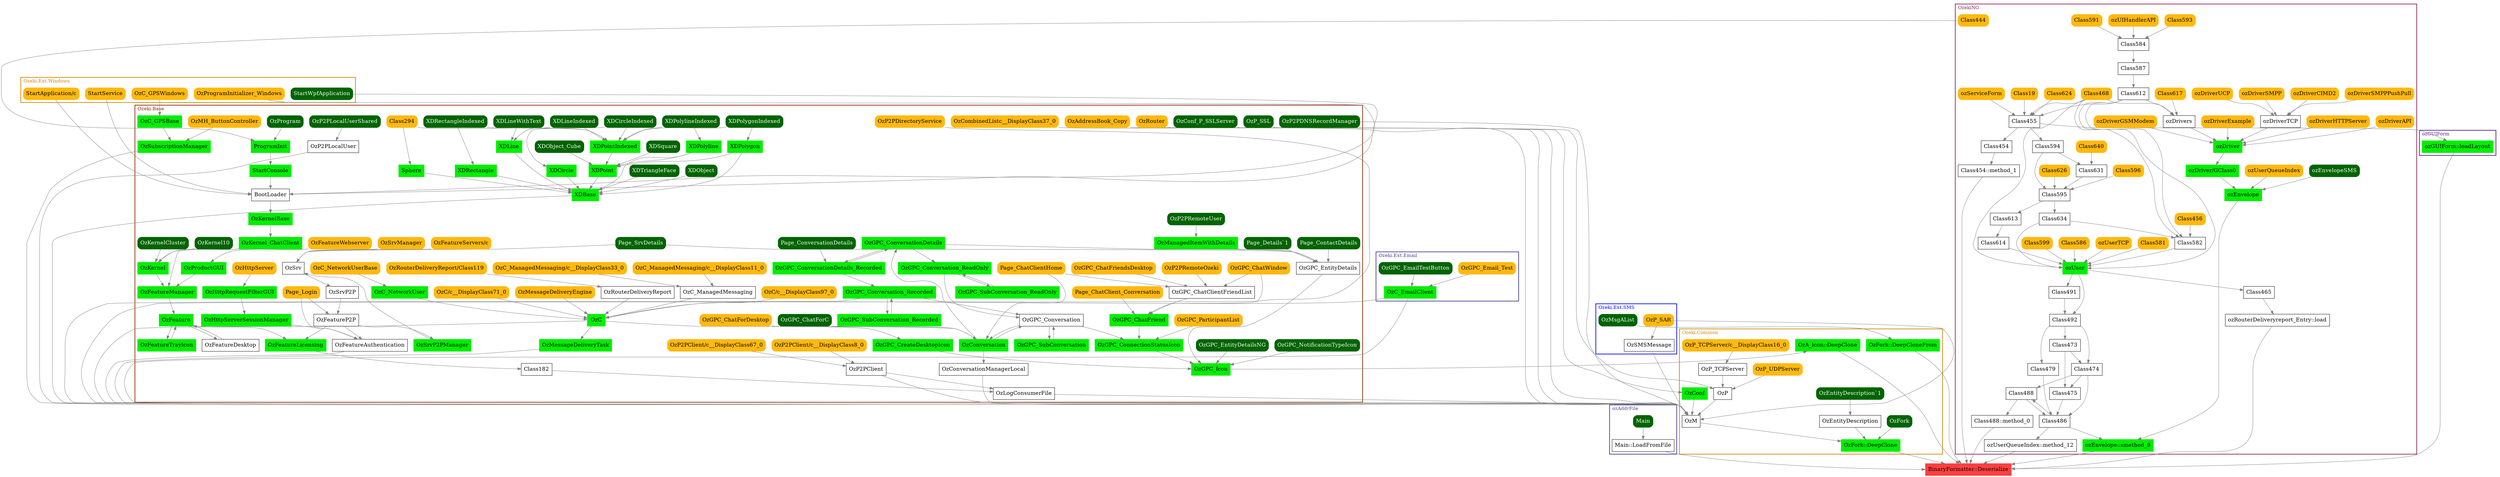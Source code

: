 digraph G {
node [fontsize = 16];
0 [label="BinaryFormatter::Deserialize", shape="box", style="filled", fillcolor="brown1", color="brown1"];
subgraph cluster_0 {
label="ozAddrFile";
color=darkslateblue;
fontcolor=darkslateblue;
penwidth=2;
labeljust=l;
1 [label="Main::LoadFromFile", shape="box"];
2 [label="Main", shape="box", style="filled, rounded", fillcolor="darkgreen", color="darkgreen", fontcolor="white"];
}
subgraph cluster_1 {
label="Ozeki.Common";
color=orange3;
fontcolor=orange3;
penwidth=2;
labeljust=l;
3 [label="OzA_Icon::DeepClone", shape="box", style="filled", fillcolor="green2", color="green2"];
4 [label="OzFork::DeepClone", shape="box", style="filled", fillcolor="green2", color="green2"];
5 [label="OzFork::DeepCloneFrom", shape="box", style="filled", fillcolor="green2", color="green2"];
6 [label="OzFork", shape="box", style="filled, rounded", fillcolor="darkgreen", color="darkgreen", fontcolor="white"];
7 [label="OzEntityDescription", shape="box"];
8 [label="OzM", shape="box"];
9 [label="OzEntityDescription`1", shape="box", style="filled, rounded", fillcolor="darkgreen", color="darkgreen", fontcolor="white"];
10 [label="OzConf", shape="box", style="filled", fillcolor="green2", color="green2"];
11 [label="OzP", shape="box"];
12 [label="OzP_TCPServer", shape="box"];
13 [label="OzP_UDPServer", shape="box", style="filled, rounded", fillcolor="darkgoldenrod1", color="darkgoldenrod1"];
14 [label="OzP_TCPServer/c__DisplayClass16_0", shape="box", style="filled, rounded", fillcolor="darkgoldenrod1", color="darkgoldenrod1"];
}
subgraph cluster_2 {
label="OzekiNG";
color=violetred4;
fontcolor=violetred4;
penwidth=2;
labeljust=l;
15 [label="Class454::method_1", shape="box"];
16 [label="ozRouterDeliveryreport_Entry::load", shape="box"];
17 [label="Class488::method_0", shape="box"];
18 [label="ozUserQueueIndex::method_12", shape="box"];
19 [label="ozEnvelope::smethod_9", shape="box", style="filled", fillcolor="green2", color="green2"];
20 [label="Class454", shape="box"];
21 [label="Class465", shape="box"];
22 [label="Class488", shape="box"];
23 [label="Class486", shape="box"];
24 [label="ozEnvelope", shape="box", style="filled", fillcolor="green2", color="green2"];
25 [label="Class455", shape="box"];
26 [label="ozUser", shape="box", style="filled", fillcolor="green2", color="green2"];
27 [label="Class474", shape="box"];
28 [label="Class479", shape="box"];
29 [label="ozDriver/GClass0", shape="box", style="filled", fillcolor="green2", color="green2"];
30 [label="ozEnvelopeSMS", shape="box", style="filled, rounded", fillcolor="darkgreen", color="darkgreen", fontcolor="white"];
31 [label="Class19", shape="box", style="filled, rounded", fillcolor="darkgoldenrod1", color="darkgoldenrod1"];
32 [label="ozServiceForm", shape="box", style="filled, rounded", fillcolor="darkgoldenrod1", color="darkgoldenrod1"];
33 [label="Class582", shape="box"];
34 [label="Class492", shape="box"];
35 [label="Class475", shape="box"];
36 [label="Class473", shape="box"];
37 [label="ozUserQueueIndex", shape="box", style="filled, rounded", fillcolor="darkgoldenrod1", color="darkgoldenrod1"];
38 [label="ozDriver", shape="box", style="filled", fillcolor="green2", color="green2"];
39 [label="Class491", shape="box"];
40 [label="ozDriverTCP", shape="box"];
41 [label="ozDriverExample", shape="box", style="filled, rounded", fillcolor="darkgoldenrod1", color="darkgoldenrod1"];
42 [label="ozDriverGSMModem", shape="box", style="filled, rounded", fillcolor="darkgoldenrod1", color="darkgoldenrod1"];
43 [label="ozDriverAPI", shape="box", style="filled, rounded", fillcolor="darkgoldenrod1", color="darkgoldenrod1"];
44 [label="ozDriverHTTPServer", shape="box", style="filled, rounded", fillcolor="darkgoldenrod1", color="darkgoldenrod1"];
45 [label="Class468", shape="box", style="filled, rounded", fillcolor="darkgoldenrod1", color="darkgoldenrod1"];
46 [label="Class612", shape="box"];
47 [label="Class634", shape="box"];
48 [label="Class456", shape="box", style="filled, rounded", fillcolor="darkgoldenrod1", color="darkgoldenrod1"];
49 [label="ozDriverSMPPPushPull", shape="box", style="filled, rounded", fillcolor="darkgoldenrod1", color="darkgoldenrod1"];
50 [label="ozDriverCIMD2", shape="box", style="filled, rounded", fillcolor="darkgoldenrod1", color="darkgoldenrod1"];
51 [label="ozDriverSMPP", shape="box", style="filled, rounded", fillcolor="darkgoldenrod1", color="darkgoldenrod1"];
52 [label="ozDriverUCP", shape="box", style="filled, rounded", fillcolor="darkgoldenrod1", color="darkgoldenrod1"];
53 [label="ozDrivers", shape="box"];
54 [label="Class581", shape="box", style="filled, rounded", fillcolor="darkgoldenrod1", color="darkgoldenrod1"];
55 [label="ozUserTCP", shape="box", style="filled, rounded", fillcolor="darkgoldenrod1", color="darkgoldenrod1"];
56 [label="Class586", shape="box", style="filled, rounded", fillcolor="darkgoldenrod1", color="darkgoldenrod1"];
57 [label="Class599", shape="box", style="filled, rounded", fillcolor="darkgoldenrod1", color="darkgoldenrod1"];
58 [label="Class614", shape="box"];
59 [label="Class587", shape="box"];
60 [label="Class595", shape="box"];
61 [label="Class613", shape="box"];
62 [label="Class617", shape="box", style="filled, rounded", fillcolor="darkgoldenrod1", color="darkgoldenrod1"];
63 [label="Class584", shape="box"];
64 [label="Class596", shape="box", style="filled, rounded", fillcolor="darkgoldenrod1", color="darkgoldenrod1"];
65 [label="Class626", shape="box", style="filled, rounded", fillcolor="darkgoldenrod1", color="darkgoldenrod1"];
66 [label="Class591", shape="box", style="filled, rounded", fillcolor="darkgoldenrod1", color="darkgoldenrod1"];
67 [label="Class631", shape="box"];
68 [label="Class594", shape="box"];
69 [label="Class593", shape="box", style="filled, rounded", fillcolor="darkgoldenrod1", color="darkgoldenrod1"];
70 [label="Class640", shape="box", style="filled, rounded", fillcolor="darkgoldenrod1", color="darkgoldenrod1"];
71 [label="ozUIHandlerAPI", shape="box", style="filled, rounded", fillcolor="darkgoldenrod1", color="darkgoldenrod1"];
72 [label="Class624", shape="box", style="filled, rounded", fillcolor="darkgoldenrod1", color="darkgoldenrod1"];
73 [label="Class444", shape="box", style="filled, rounded", fillcolor="darkgoldenrod1", color="darkgoldenrod1"];
}
subgraph cluster_3 {
label="ozGUIForm";
color=purple4;
fontcolor=purple4;
penwidth=2;
labeljust=l;
74 [label="ozGUIForm::loadLayout", shape="box", style="filled", fillcolor="green2", color="green2"];
}
subgraph cluster_4 {
label="Ozeki.Base";
color=orangered4;
fontcolor=orangered4;
penwidth=2;
labeljust=l;
75 [label="OzGPC_Icon", shape="box", style="filled", fillcolor="green2", color="green2"];
76 [label="OzGPC_EntityDetails", shape="box"];
77 [label="OzGPC_NotificationTypeIcon", shape="box", style="filled, rounded", fillcolor="darkgreen", color="darkgreen", fontcolor="white"];
78 [label="OzGPC_CreateDesktopIcon", shape="box", style="filled", fillcolor="green2", color="green2"];
79 [label="OzGPC_ConnectionStatusIcon", shape="box", style="filled", fillcolor="green2", color="green2"];
80 [label="OzGPC_EntityDetailsNG", shape="box", style="filled, rounded", fillcolor="darkgreen", color="darkgreen", fontcolor="white"];
81 [label="OzGPC_Conversation", shape="box"];
82 [label="OzGPC_ParticipantList", shape="box", style="filled, rounded", fillcolor="darkgoldenrod1", color="darkgoldenrod1"];
83 [label="OzGPC_ChatFriend", shape="box", style="filled", fillcolor="green2", color="green2"];
84 [label="OzManagedItemWithDetails", shape="box", style="filled", fillcolor="green2", color="green2"];
85 [label="Page_ContactDetails", shape="box", style="filled, rounded", fillcolor="darkgreen", color="darkgreen", fontcolor="white"];
86 [label="OzGPC_ConversationDetails", shape="box", style="filled", fillcolor="green2", color="green2"];
87 [label="Page_Details`1", shape="box", style="filled, rounded", fillcolor="darkgreen", color="darkgreen", fontcolor="white"];
88 [label="Page_SrvDetails", shape="box", style="filled, rounded", fillcolor="darkgreen", color="darkgreen", fontcolor="white"];
89 [label="OzC", shape="box", style="filled", fillcolor="green2", color="green2"];
90 [label="Page_ChatClient_Conversation", shape="box", style="filled, rounded", fillcolor="darkgoldenrod1", color="darkgoldenrod1"];
91 [label="OzGPC_ChatClientFriendList", shape="box"];
92 [label="OzGPC_ChatWindow", shape="box", style="filled, rounded", fillcolor="darkgoldenrod1", color="darkgoldenrod1"];
93 [label="OzP2PRemoteUser", shape="box", style="filled, rounded", fillcolor="darkgreen", color="darkgreen", fontcolor="white"];
94 [label="OzConversation", shape="box", style="filled", fillcolor="green2", color="green2"];
95 [label="OzGPC_ConversationDetails_Recorded", shape="box", style="filled", fillcolor="green2", color="green2"];
96 [label="Page_ConversationDetails", shape="box", style="filled, rounded", fillcolor="darkgreen", color="darkgreen", fontcolor="white"];
97 [label="OzGPC_Conversation_Recorded", shape="box", style="filled", fillcolor="green2", color="green2"];
98 [label="OzFeatureAuthentication", shape="box"];
99 [label="OzSubscriptionManager", shape="box", style="filled", fillcolor="green2", color="green2"];
100 [label="OzMessageDeliveryTask", shape="box", style="filled", fillcolor="green2", color="green2"];
101 [label="OzP2PLocalUser", shape="box"];
102 [label="OzCombinedListc__DisplayClass37_0", shape="box", style="filled, rounded", fillcolor="darkgoldenrod1", color="darkgoldenrod1"];
103 [label="OzAddressBook_Copy", shape="box", style="filled, rounded", fillcolor="darkgoldenrod1", color="darkgoldenrod1"];
104 [label="OzRouter", shape="box", style="filled, rounded", fillcolor="darkgoldenrod1", color="darkgoldenrod1"];
105 [label="OzLogConsumerFile", shape="box"];
106 [label="OzP2PDNSRecordManager", shape="box", style="filled, rounded", fillcolor="darkgreen", color="darkgreen", fontcolor="white"];
107 [label="OzP2PClient", shape="box"];
108 [label="OzConversationManagerLocal", shape="box"];
109 [label="OzP2PDirectoryService", shape="box", style="filled, rounded", fillcolor="darkgoldenrod1", color="darkgoldenrod1"];
110 [label="XDBase", shape="box", style="filled", fillcolor="green2", color="green2"];
111 [label="OzGPC_Conversation_ReadOnly", shape="box", style="filled", fillcolor="green2", color="green2"];
112 [label="OzGPC_SubConversation", shape="box", style="filled", fillcolor="green2", color="green2"];
113 [label="OzGPC_SubConversation_Recorded", shape="box", style="filled", fillcolor="green2", color="green2"];
114 [label="Page_ChatClientHome", shape="box", style="filled, rounded", fillcolor="darkgoldenrod1", color="darkgoldenrod1"];
115 [label="OzP2PRemoteOzeki", shape="box", style="filled, rounded", fillcolor="darkgoldenrod1", color="darkgoldenrod1"];
116 [label="OzGPC_ChatFriendsDesktop", shape="box", style="filled, rounded", fillcolor="darkgoldenrod1", color="darkgoldenrod1"];
117 [label="OzRouterDeliveryReport", shape="box"];
118 [label="OzP2PClient/c__DisplayClass8_0", shape="box", style="filled, rounded", fillcolor="darkgoldenrod1", color="darkgoldenrod1"];
119 [label="XDObject", shape="box", style="filled, rounded", fillcolor="darkgreen", color="darkgreen", fontcolor="white"];
120 [label="XDCircle", shape="box", style="filled", fillcolor="green2", color="green2"];
121 [label="XDLine", shape="box", style="filled", fillcolor="green2", color="green2"];
122 [label="XDPoint", shape="box", style="filled", fillcolor="green2", color="green2"];
123 [label="XDPolygon", shape="box", style="filled", fillcolor="green2", color="green2"];
124 [label="XDPolyline", shape="box", style="filled", fillcolor="green2", color="green2"];
125 [label="XDRectangle", shape="box", style="filled", fillcolor="green2", color="green2"];
126 [label="Sphere", shape="box", style="filled", fillcolor="green2", color="green2"];
127 [label="XDTriangleFace", shape="box", style="filled, rounded", fillcolor="darkgreen", color="darkgreen", fontcolor="white"];
128 [label="OzConf_P_SSLServer", shape="box", style="filled, rounded", fillcolor="darkgreen", color="darkgreen", fontcolor="white"];
129 [label="OzGPC_SubConversation_ReadOnly", shape="box", style="filled", fillcolor="green2", color="green2"];
130 [label="OzGPC_ChatForC", shape="box", style="filled, rounded", fillcolor="darkgreen", color="darkgreen", fontcolor="white"];
131 [label="OzGPC_ChatForDesktop", shape="box", style="filled, rounded", fillcolor="darkgoldenrod1", color="darkgoldenrod1"];
132 [label="OzRouterDeliveryReport/Class119", shape="box", style="filled, rounded", fillcolor="darkgoldenrod1", color="darkgoldenrod1"];
133 [label="OzC_ManagedMessaging", shape="box"];
134 [label="OzC_NetworkUser", shape="box", style="filled", fillcolor="green2", color="green2"];
135 [label="OzMessageDeliveryEngine", shape="box", style="filled, rounded", fillcolor="darkgoldenrod1", color="darkgoldenrod1"];
136 [label="Class182", shape="box"];
137 [label="OzP2PClient/c__DisplayClass67_0", shape="box", style="filled, rounded", fillcolor="darkgoldenrod1", color="darkgoldenrod1"];
138 [label="XDLineWithText", shape="box", style="filled, rounded", fillcolor="darkgreen", color="darkgreen", fontcolor="white"];
139 [label="XDPointIndexed", shape="box", style="filled", fillcolor="green2", color="green2"];
140 [label="XDObject_Cube", shape="box", style="filled, rounded", fillcolor="darkgreen", color="darkgreen", fontcolor="white"];
141 [label="XDSquare", shape="box", style="filled, rounded", fillcolor="darkgreen", color="darkgreen", fontcolor="white"];
142 [label="XDPolygonIndexed", shape="box", style="filled, rounded", fillcolor="darkgreen", color="darkgreen", fontcolor="white"];
143 [label="XDPolylineIndexed", shape="box", style="filled, rounded", fillcolor="darkgreen", color="darkgreen", fontcolor="white"];
144 [label="OzP_SSL", shape="box", style="filled, rounded", fillcolor="darkgreen", color="darkgreen", fontcolor="white"];
145 [label="OzMH_ButtonController", shape="box", style="filled, rounded", fillcolor="darkgoldenrod1", color="darkgoldenrod1"];
146 [label="OzC_GPSBase", shape="box", style="filled", fillcolor="green2", color="green2"];
147 [label="OzC/c__DisplayClass71_0", shape="box", style="filled, rounded", fillcolor="darkgoldenrod1", color="darkgoldenrod1"];
148 [label="OzC_NetworkUserBase", shape="box", style="filled, rounded", fillcolor="darkgoldenrod1", color="darkgoldenrod1"];
149 [label="OzP2PLocalUserShared", shape="box", style="filled, rounded", fillcolor="darkgreen", color="darkgreen", fontcolor="white"];
150 [label="OzFeatureLicensing", shape="box", style="filled", fillcolor="green2", color="green2"];
151 [label="XDCircleIndexed", shape="box", style="filled, rounded", fillcolor="darkgreen", color="darkgreen", fontcolor="white"];
152 [label="XDLineIndexed", shape="box", style="filled, rounded", fillcolor="darkgreen", color="darkgreen", fontcolor="white"];
153 [label="XDRectangleIndexed", shape="box", style="filled, rounded", fillcolor="darkgreen", color="darkgreen", fontcolor="white"];
154 [label="Class294", shape="box", style="filled, rounded", fillcolor="darkgoldenrod1", color="darkgoldenrod1"];
155 [label="OzFeatureP2P", shape="box"];
156 [label="OzFeature", shape="box", style="filled", fillcolor="green2", color="green2"];
157 [label="OzC/c__DisplayClass97_0", shape="box", style="filled, rounded", fillcolor="darkgoldenrod1", color="darkgoldenrod1"];
158 [label="OzC_ManagedMessaging/c__DisplayClass33_0", shape="box", style="filled, rounded", fillcolor="darkgoldenrod1", color="darkgoldenrod1"];
159 [label="OzFeatureTrayIcon", shape="box", style="filled", fillcolor="green2", color="green2"];
160 [label="OzFeatureManager", shape="box", style="filled", fillcolor="green2", color="green2"];
161 [label="OzSrvP2P", shape="box"];
162 [label="Page_Login", shape="box", style="filled, rounded", fillcolor="darkgoldenrod1", color="darkgoldenrod1"];
163 [label="OzHttpServerSessionManager", shape="box", style="filled", fillcolor="green2", color="green2"];
164 [label="OzKernel_ChatClient", shape="box", style="filled", fillcolor="green2", color="green2"];
165 [label="OzKernel", shape="box", style="filled", fillcolor="green2", color="green2"];
166 [label="OzC_ManagedMessaging/c__DisplayClass11_0", shape="box", style="filled, rounded", fillcolor="darkgoldenrod1", color="darkgoldenrod1"];
167 [label="OzFeatureDesktop", shape="box"];
168 [label="OzKernelBase", shape="box", style="filled", fillcolor="green2", color="green2"];
169 [label="OzKernel10", shape="box", style="filled, rounded", fillcolor="darkgreen", color="darkgreen", fontcolor="white"];
170 [label="OzKernelCluster", shape="box", style="filled, rounded", fillcolor="darkgreen", color="darkgreen", fontcolor="white"];
171 [label="OzSrv", shape="box"];
172 [label="BootLoader", shape="box"];
173 [label="OzHttpRequestFilterGUI", shape="box", style="filled", fillcolor="green2", color="green2"];
174 [label="OzSrvP2PManager", shape="box", style="filled", fillcolor="green2", color="green2"];
175 [label="OzFeatureServers/c", shape="box", style="filled, rounded", fillcolor="darkgoldenrod1", color="darkgoldenrod1"];
176 [label="OzHttpServer", shape="box", style="filled, rounded", fillcolor="darkgoldenrod1", color="darkgoldenrod1"];
177 [label="OzSrvManager", shape="box", style="filled, rounded", fillcolor="darkgoldenrod1", color="darkgoldenrod1"];
178 [label="OzProductGUI", shape="box", style="filled", fillcolor="green2", color="green2"];
179 [label="StartConsole", shape="box", style="filled", fillcolor="green2", color="green2"];
180 [label="OzFeatureWebserver", shape="box", style="filled, rounded", fillcolor="darkgoldenrod1", color="darkgoldenrod1"];
181 [label="ProgramInit", shape="box", style="filled", fillcolor="green2", color="green2"];
182 [label="OzProgram", shape="box", style="filled, rounded", fillcolor="darkgreen", color="darkgreen", fontcolor="white"];
}
subgraph cluster_5 {
label="Ozeki.Ext.SMS";
color=blue;
fontcolor=blue;
penwidth=2;
labeljust=l;
183 [label="OzMsgAList", shape="box", style="filled, rounded", fillcolor="darkgreen", color="darkgreen", fontcolor="white"];
184 [label="OzP_SAR", shape="box", style="filled, rounded", fillcolor="darkgoldenrod1", color="darkgoldenrod1"];
185 [label="OzSMSMessage", shape="box"];
}
subgraph cluster_6 {
label="Ozeki.Ext.Email";
color=darkslateblue;
fontcolor=darkslateblue;
penwidth=2;
labeljust=l;
186 [label="OzC_EmailClient", shape="box", style="filled", fillcolor="green2", color="green2"];
187 [label="OzGPC_Email_Test", shape="box", style="filled, rounded", fillcolor="darkgoldenrod1", color="darkgoldenrod1"];
188 [label="OzGPC_EmailTestButton", shape="box", style="filled, rounded", fillcolor="darkgreen", color="darkgreen", fontcolor="white"];
}
subgraph cluster_7 {
label="Ozeki.Ext.Windows";
color=orange3;
fontcolor=orange3;
penwidth=2;
labeljust=l;
189 [label="OzC_GPSWindows", shape="box", style="filled, rounded", fillcolor="darkgoldenrod1", color="darkgoldenrod1"];
190 [label="OzProgramInitializer_Windows", shape="box", style="filled, rounded", fillcolor="darkgoldenrod1", color="darkgoldenrod1"];
191 [label="StartApplication/c", shape="box", style="filled, rounded", fillcolor="darkgoldenrod1", color="darkgoldenrod1"];
192 [label="StartService", shape="box", style="filled, rounded", fillcolor="darkgoldenrod1", color="darkgoldenrod1"];
193 [label="StartWpfApplication", shape="box", style="filled, rounded", fillcolor="darkgreen", color="darkgreen", fontcolor="white"];
}
1 -> 0 [color="gray50"];
3 -> 0 [color="gray50"];
4 -> 0 [color="gray50"];
5 -> 0 [color="gray50"];
15 -> 0 [color="gray50"];
16 -> 0 [color="gray50"];
17 -> 0 [color="gray50"];
18 -> 0 [color="gray50"];
19 -> 0 [color="gray50"];
74 -> 0 [color="gray50"];
2 -> 1 [color="gray50"];
75 -> 3 [color="gray50"];
6 -> 4 [color="gray50"];
7 -> 4 [color="gray50"];
8 -> 4 [color="gray50"];
183 -> 5 [color="gray50"];
20 -> 15 [color="gray50"];
21 -> 16 [color="gray50"];
22 -> 17 [color="gray50"];
22 -> 23 [color="gray50"];
23 -> 18 [color="gray50"];
23 -> 19 [color="gray50"];
23 -> 22 [color="gray50"];
24 -> 19 [color="gray50"];
25 -> 74 [color="gray50"];
25 -> 20 [color="gray50"];
25 -> 68 [color="gray50"];
76 -> 75 [color="gray50"];
77 -> 75 [color="gray50"];
78 -> 75 [color="gray50"];
79 -> 75 [color="gray50"];
80 -> 75 [color="gray50"];
26 -> 21 [color="gray50"];
26 -> 34 [color="gray50"];
26 -> 39 [color="gray50"];
27 -> 22 [color="gray50"];
27 -> 23 [color="gray50"];
27 -> 35 [color="gray50"];
28 -> 23 [color="gray50"];
29 -> 24 [color="gray50"];
30 -> 24 [color="gray50"];
81 -> 79 [color="gray50"];
81 -> 112 [color="gray50"];
81 -> 94 [color="gray50"];
82 -> 79 [color="gray50"];
83 -> 79 [color="gray50"];
9 -> 7 [color="gray50"];
31 -> 25 [color="gray50"];
32 -> 25 [color="gray50"];
33 -> 26 [color="gray50"];
34 -> 27 [color="gray50"];
34 -> 28 [color="gray50"];
34 -> 36 [color="gray50"];
35 -> 23 [color="gray50"];
36 -> 27 [color="gray50"];
36 -> 35 [color="gray50"];
37 -> 24 [color="gray50"];
38 -> 29 [color="gray50"];
84 -> 76 [color="gray50"];
85 -> 76 [color="gray50"];
86 -> 76 [color="gray50"];
86 -> 111 [color="gray50"];
86 -> 95 [color="gray50"];
87 -> 76 [color="gray50"];
88 -> 76 [color="gray50"];
88 -> 171 [color="gray50"];
89 -> 78 [color="gray50"];
89 -> 8 [color="gray50"];
89 -> 100 [color="gray50"];
90 -> 83 [color="gray50"];
91 -> 83 [color="gray50"];
92 -> 83 [color="gray50"];
92 -> 91 [color="gray50"];
39 -> 34 [color="gray50"];
40 -> 38 [color="gray50"];
41 -> 38 [color="gray50"];
42 -> 38 [color="gray50"];
43 -> 38 [color="gray50"];
44 -> 38 [color="gray50"];
93 -> 84 [color="gray50"];
94 -> 86 [color="gray50"];
94 -> 81 [color="gray50"];
94 -> 108 [color="gray50"];
95 -> 86 [color="gray50"];
95 -> 97 [color="gray50"];
45 -> 33 [color="gray50"];
45 -> 26 [color="gray50"];
45 -> 53 [color="gray50"];
45 -> 25 [color="gray50"];
46 -> 33 [color="gray50"];
46 -> 26 [color="gray50"];
46 -> 53 [color="gray50"];
46 -> 25 [color="gray50"];
47 -> 33 [color="gray50"];
47 -> 26 [color="gray50"];
48 -> 33 [color="gray50"];
49 -> 40 [color="gray50"];
50 -> 40 [color="gray50"];
51 -> 40 [color="gray50"];
52 -> 40 [color="gray50"];
53 -> 38 [color="gray50"];
96 -> 95 [color="gray50"];
97 -> 81 [color="gray50"];
97 -> 8 [color="gray50"];
97 -> 113 [color="gray50"];
98 -> 8 [color="gray50"];
99 -> 8 [color="gray50"];
100 -> 8 [color="gray50"];
101 -> 8 [color="gray50"];
102 -> 8 [color="gray50"];
103 -> 8 [color="gray50"];
104 -> 8 [color="gray50"];
105 -> 8 [color="gray50"];
106 -> 8 [color="gray50"];
107 -> 8 [color="gray50"];
107 -> 105 [color="gray50"];
108 -> 8 [color="gray50"];
109 -> 8 [color="gray50"];
110 -> 8 [color="gray50"];
10 -> 8 [color="gray50"];
11 -> 8 [color="gray50"];
186 -> 8 [color="gray50"];
186 -> 89 [color="gray50"];
184 -> 8 [color="gray50"];
184 -> 185 [color="gray50"];
185 -> 8 [color="gray50"];
54 -> 26 [color="gray50"];
55 -> 26 [color="gray50"];
56 -> 26 [color="gray50"];
57 -> 26 [color="gray50"];
58 -> 26 [color="gray50"];
111 -> 81 [color="gray50"];
111 -> 129 [color="gray50"];
112 -> 81 [color="gray50"];
113 -> 97 [color="gray50"];
114 -> 91 [color="gray50"];
114 -> 94 [color="gray50"];
115 -> 91 [color="gray50"];
116 -> 91 [color="gray50"];
117 -> 89 [color="gray50"];
118 -> 107 [color="gray50"];
119 -> 110 [color="gray50"];
120 -> 110 [color="gray50"];
121 -> 110 [color="gray50"];
122 -> 110 [color="gray50"];
123 -> 110 [color="gray50"];
123 -> 122 [color="gray50"];
124 -> 110 [color="gray50"];
124 -> 122 [color="gray50"];
125 -> 110 [color="gray50"];
126 -> 110 [color="gray50"];
127 -> 110 [color="gray50"];
128 -> 10 [color="gray50"];
59 -> 46 [color="gray50"];
60 -> 47 [color="gray50"];
60 -> 61 [color="gray50"];
61 -> 58 [color="gray50"];
62 -> 53 [color="gray50"];
129 -> 111 [color="gray50"];
130 -> 94 [color="gray50"];
131 -> 94 [color="gray50"];
132 -> 117 [color="gray50"];
133 -> 89 [color="gray50"];
134 -> 89 [color="gray50"];
135 -> 89 [color="gray50"];
136 -> 105 [color="gray50"];
137 -> 107 [color="gray50"];
138 -> 121 [color="gray50"];
139 -> 122 [color="gray50"];
140 -> 122 [color="gray50"];
141 -> 122 [color="gray50"];
142 -> 123 [color="gray50"];
142 -> 139 [color="gray50"];
143 -> 124 [color="gray50"];
143 -> 139 [color="gray50"];
144 -> 11 [color="gray50"];
12 -> 11 [color="gray50"];
13 -> 11 [color="gray50"];
63 -> 59 [color="gray50"];
64 -> 60 [color="gray50"];
65 -> 60 [color="gray50"];
145 -> 99 [color="gray50"];
146 -> 99 [color="gray50"];
147 -> 89 [color="gray50"];
148 -> 134 [color="gray50"];
149 -> 101 [color="gray50"];
150 -> 136 [color="gray50"];
151 -> 120 [color="gray50"];
151 -> 139 [color="gray50"];
152 -> 121 [color="gray50"];
152 -> 139 [color="gray50"];
153 -> 139 [color="gray50"];
153 -> 125 [color="gray50"];
154 -> 139 [color="gray50"];
154 -> 126 [color="gray50"];
66 -> 63 [color="gray50"];
67 -> 60 [color="gray50"];
68 -> 60 [color="gray50"];
68 -> 67 [color="gray50"];
155 -> 98 [color="gray50"];
155 -> 150 [color="gray50"];
155 -> 174 [color="gray50"];
189 -> 146 [color="gray50"];
156 -> 150 [color="gray50"];
156 -> 159 [color="gray50"];
156 -> 167 [color="gray50"];
14 -> 12 [color="gray50"];
69 -> 63 [color="gray50"];
70 -> 67 [color="gray50"];
157 -> 89 [color="gray50"];
158 -> 133 [color="gray50"];
159 -> 156 [color="gray50"];
160 -> 156 [color="gray50"];
161 -> 155 [color="gray50"];
162 -> 155 [color="gray50"];
162 -> 98 [color="gray50"];
71 -> 63 [color="gray50"];
163 -> 98 [color="gray50"];
164 -> 160 [color="gray50"];
164 -> 165 [color="gray50"];
165 -> 160 [color="gray50"];
166 -> 133 [color="gray50"];
167 -> 156 [color="gray50"];
168 -> 164 [color="gray50"];
169 -> 165 [color="gray50"];
170 -> 165 [color="gray50"];
171 -> 161 [color="gray50"];
187 -> 186 [color="gray50"];
172 -> 168 [color="gray50"];
173 -> 163 [color="gray50"];
188 -> 186 [color="gray50"];
174 -> 171 [color="gray50"];
72 -> 25 [color="gray50"];
175 -> 171 [color="gray50"];
176 -> 173 [color="gray50"];
177 -> 171 [color="gray50"];
178 -> 160 [color="gray50"];
179 -> 172 [color="gray50"];
190 -> 172 [color="gray50"];
191 -> 172 [color="gray50"];
192 -> 172 [color="gray50"];
193 -> 172 [color="gray50"];
180 -> 178 [color="gray50"];
181 -> 179 [color="gray50"];
182 -> 181 [color="gray50"];
73 -> 181 [color="gray50"];
}
